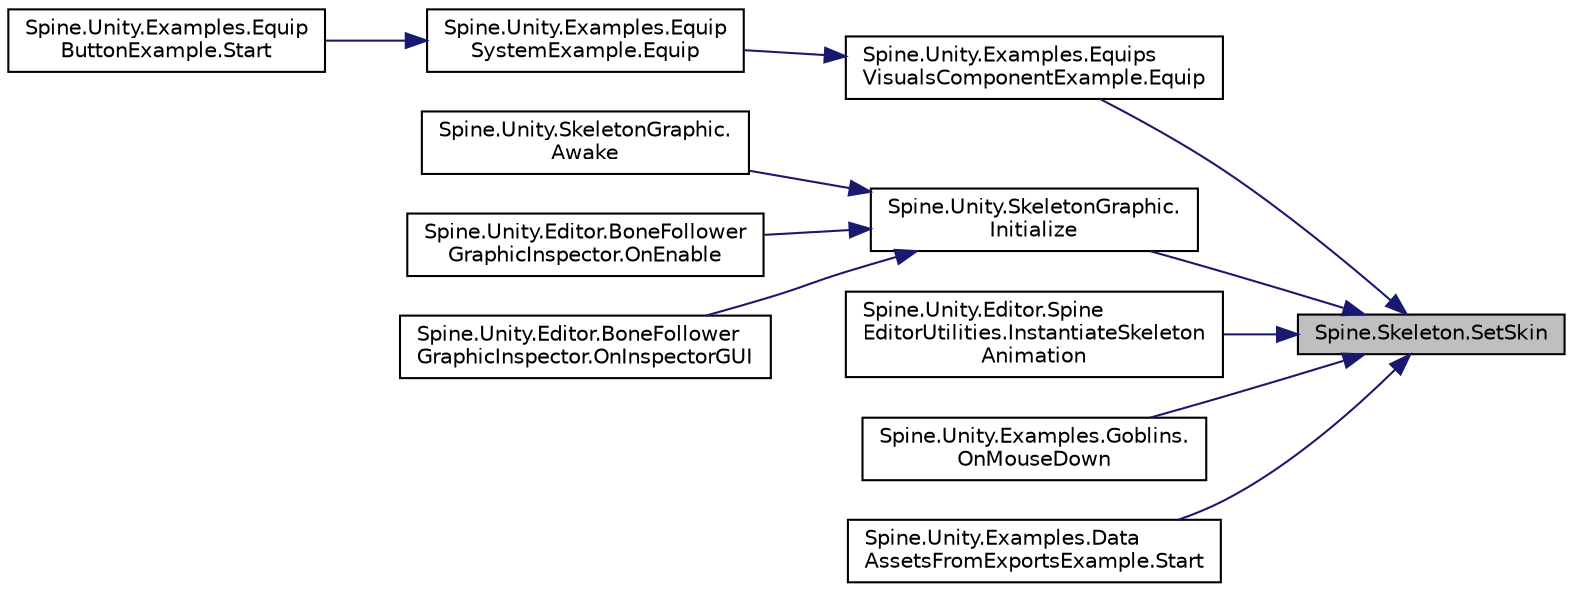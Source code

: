 digraph "Spine.Skeleton.SetSkin"
{
 // LATEX_PDF_SIZE
  edge [fontname="Helvetica",fontsize="10",labelfontname="Helvetica",labelfontsize="10"];
  node [fontname="Helvetica",fontsize="10",shape=record];
  rankdir="RL";
  Node1 [label="Spine.Skeleton.SetSkin",height=0.2,width=0.4,color="black", fillcolor="grey75", style="filled", fontcolor="black",tooltip="Sets a skin by name (see SetSkin)."];
  Node1 -> Node2 [dir="back",color="midnightblue",fontsize="10",style="solid",fontname="Helvetica"];
  Node2 [label="Spine.Unity.Examples.Equips\lVisualsComponentExample.Equip",height=0.2,width=0.4,color="black", fillcolor="white", style="filled",URL="$class_spine_1_1_unity_1_1_examples_1_1_equips_visuals_component_example.html#a1c3c4caaaf3eae2862aa46f453bfab02",tooltip=" "];
  Node2 -> Node3 [dir="back",color="midnightblue",fontsize="10",style="solid",fontname="Helvetica"];
  Node3 [label="Spine.Unity.Examples.Equip\lSystemExample.Equip",height=0.2,width=0.4,color="black", fillcolor="white", style="filled",URL="$class_spine_1_1_unity_1_1_examples_1_1_equip_system_example.html#a080aa2407b434f94d29f346ef72b8fdd",tooltip=" "];
  Node3 -> Node4 [dir="back",color="midnightblue",fontsize="10",style="solid",fontname="Helvetica"];
  Node4 [label="Spine.Unity.Examples.Equip\lButtonExample.Start",height=0.2,width=0.4,color="black", fillcolor="white", style="filled",URL="$class_spine_1_1_unity_1_1_examples_1_1_equip_button_example.html#a1f732916a8097f5d92785d24c237735f",tooltip=" "];
  Node1 -> Node5 [dir="back",color="midnightblue",fontsize="10",style="solid",fontname="Helvetica"];
  Node5 [label="Spine.Unity.SkeletonGraphic.\lInitialize",height=0.2,width=0.4,color="black", fillcolor="white", style="filled",URL="$class_spine_1_1_unity_1_1_skeleton_graphic.html#a7e3fa647feb1c7753bf9a62fadfb58b5",tooltip=" "];
  Node5 -> Node6 [dir="back",color="midnightblue",fontsize="10",style="solid",fontname="Helvetica"];
  Node6 [label="Spine.Unity.SkeletonGraphic.\lAwake",height=0.2,width=0.4,color="black", fillcolor="white", style="filled",URL="$class_spine_1_1_unity_1_1_skeleton_graphic.html#a64245d774427a891bdabe21bcdf6dead",tooltip=" "];
  Node5 -> Node7 [dir="back",color="midnightblue",fontsize="10",style="solid",fontname="Helvetica"];
  Node7 [label="Spine.Unity.Editor.BoneFollower\lGraphicInspector.OnEnable",height=0.2,width=0.4,color="black", fillcolor="white", style="filled",URL="$class_spine_1_1_unity_1_1_editor_1_1_bone_follower_graphic_inspector.html#a8329caec965f567030f97b64828eb424",tooltip=" "];
  Node5 -> Node8 [dir="back",color="midnightblue",fontsize="10",style="solid",fontname="Helvetica"];
  Node8 [label="Spine.Unity.Editor.BoneFollower\lGraphicInspector.OnInspectorGUI",height=0.2,width=0.4,color="black", fillcolor="white", style="filled",URL="$class_spine_1_1_unity_1_1_editor_1_1_bone_follower_graphic_inspector.html#a8a2d0c0bfb07285f56a5dafb154b2b75",tooltip=" "];
  Node1 -> Node9 [dir="back",color="midnightblue",fontsize="10",style="solid",fontname="Helvetica"];
  Node9 [label="Spine.Unity.Editor.Spine\lEditorUtilities.InstantiateSkeleton\lAnimation",height=0.2,width=0.4,color="black", fillcolor="white", style="filled",URL="$class_spine_1_1_unity_1_1_editor_1_1_spine_editor_utilities.html#a9a009a70bc23b76080dfcdec1f9600cf",tooltip=" "];
  Node1 -> Node10 [dir="back",color="midnightblue",fontsize="10",style="solid",fontname="Helvetica"];
  Node10 [label="Spine.Unity.Examples.Goblins.\lOnMouseDown",height=0.2,width=0.4,color="black", fillcolor="white", style="filled",URL="$class_spine_1_1_unity_1_1_examples_1_1_goblins.html#a28c588c581497bd4708e824113ece6ca",tooltip=" "];
  Node1 -> Node11 [dir="back",color="midnightblue",fontsize="10",style="solid",fontname="Helvetica"];
  Node11 [label="Spine.Unity.Examples.Data\lAssetsFromExportsExample.Start",height=0.2,width=0.4,color="black", fillcolor="white", style="filled",URL="$class_spine_1_1_unity_1_1_examples_1_1_data_assets_from_exports_example.html#ae073836d2a0983f784abc976f8f03531",tooltip=" "];
}
